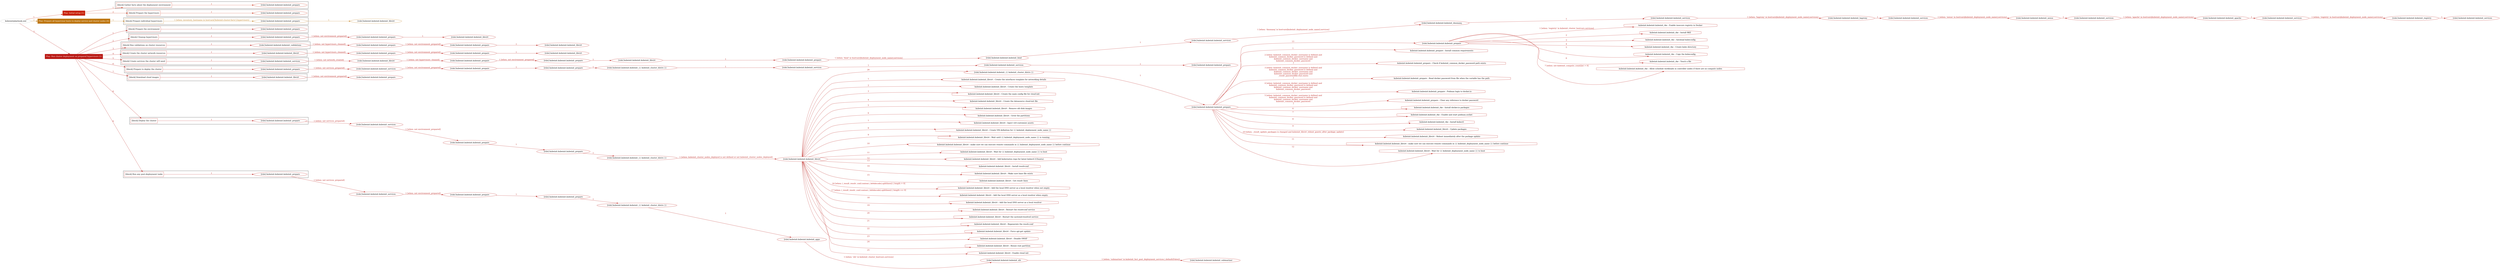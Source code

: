 digraph {
	graph [concentrate=true ordering=in rankdir=LR ratio=fill]
	edge [esep=5 sep=10]
	"kubeinit/playbook.yml" [id=root_node style=dotted]
	play_af797512 [label="Play: Initial setup (1)" color="#c72205" fontcolor="#ffffff" id=play_af797512 shape=box style=filled tooltip=localhost]
	"kubeinit/playbook.yml" -> play_af797512 [label="1 " color="#c72205" fontcolor="#c72205" id=edge_bafb2621 labeltooltip="1 " tooltip="1 "]
	subgraph "kubeinit.kubeinit.kubeinit_prepare" {
		role_1c0c6bb1 [label="[role] kubeinit.kubeinit.kubeinit_prepare" color="#c72205" id=role_1c0c6bb1 tooltip="kubeinit.kubeinit.kubeinit_prepare"]
	}
	subgraph "kubeinit.kubeinit.kubeinit_prepare" {
		role_ebade409 [label="[role] kubeinit.kubeinit.kubeinit_prepare" color="#c72205" id=role_ebade409 tooltip="kubeinit.kubeinit.kubeinit_prepare"]
	}
	subgraph "Play: Initial setup (1)" {
		play_af797512 -> block_a147967d [label=1 color="#c72205" fontcolor="#c72205" id=edge_cee83121 labeltooltip=1 tooltip=1]
		subgraph cluster_block_a147967d {
			block_a147967d [label="[block] Gather facts about the deployment environment" color="#c72205" id=block_a147967d labeltooltip="Gather facts about the deployment environment" shape=box tooltip="Gather facts about the deployment environment"]
			block_a147967d -> role_1c0c6bb1 [label="1 " color="#c72205" fontcolor="#c72205" id=edge_beb4d590 labeltooltip="1 " tooltip="1 "]
		}
		play_af797512 -> block_55d18c17 [label=2 color="#c72205" fontcolor="#c72205" id=edge_f721a1b2 labeltooltip=2 tooltip=2]
		subgraph cluster_block_55d18c17 {
			block_55d18c17 [label="[block] Prepare the hypervisors" color="#c72205" id=block_55d18c17 labeltooltip="Prepare the hypervisors" shape=box tooltip="Prepare the hypervisors"]
			block_55d18c17 -> role_ebade409 [label="1 " color="#c72205" fontcolor="#c72205" id=edge_bb34fc43 labeltooltip="1 " tooltip="1 "]
		}
	}
	play_d1825058 [label="Play: Prepare all hypervisor hosts to deploy service and cluster nodes (0)" color="#be760e" fontcolor="#ffffff" id=play_d1825058 shape=box style=filled tooltip="Play: Prepare all hypervisor hosts to deploy service and cluster nodes (0)"]
	"kubeinit/playbook.yml" -> play_d1825058 [label="2 " color="#be760e" fontcolor="#be760e" id=edge_69c3c3ec labeltooltip="2 " tooltip="2 "]
	subgraph "kubeinit.kubeinit.kubeinit_libvirt" {
		role_60c5d2a6 [label="[role] kubeinit.kubeinit.kubeinit_libvirt" color="#be760e" id=role_60c5d2a6 tooltip="kubeinit.kubeinit.kubeinit_libvirt"]
	}
	subgraph "kubeinit.kubeinit.kubeinit_prepare" {
		role_0f3f062d [label="[role] kubeinit.kubeinit.kubeinit_prepare" color="#be760e" id=role_0f3f062d tooltip="kubeinit.kubeinit.kubeinit_prepare"]
		role_0f3f062d -> role_60c5d2a6 [label="1 " color="#be760e" fontcolor="#be760e" id=edge_b20154a2 labeltooltip="1 " tooltip="1 "]
	}
	subgraph "Play: Prepare all hypervisor hosts to deploy service and cluster nodes (0)" {
		play_d1825058 -> block_aac8c74e [label=1 color="#be760e" fontcolor="#be760e" id=edge_7d6683ed labeltooltip=1 tooltip=1]
		subgraph cluster_block_aac8c74e {
			block_aac8c74e [label="[block] Prepare individual hypervisors" color="#be760e" id=block_aac8c74e labeltooltip="Prepare individual hypervisors" shape=box tooltip="Prepare individual hypervisors"]
			block_aac8c74e -> role_0f3f062d [label="1 [when: inventory_hostname in hostvars['kubeinit-cluster-facts'].hypervisors]" color="#be760e" fontcolor="#be760e" id=edge_29204560 labeltooltip="1 [when: inventory_hostname in hostvars['kubeinit-cluster-facts'].hypervisors]" tooltip="1 [when: inventory_hostname in hostvars['kubeinit-cluster-facts'].hypervisors]"]
		}
	}
	play_155d699b [label="Play: Run cluster deployment on prepared hypervisors (1)" color="#b91813" fontcolor="#ffffff" id=play_155d699b shape=box style=filled tooltip=localhost]
	"kubeinit/playbook.yml" -> play_155d699b [label="3 " color="#b91813" fontcolor="#b91813" id=edge_686506e1 labeltooltip="3 " tooltip="3 "]
	subgraph "kubeinit.kubeinit.kubeinit_prepare" {
		role_53a86fa8 [label="[role] kubeinit.kubeinit.kubeinit_prepare" color="#b91813" id=role_53a86fa8 tooltip="kubeinit.kubeinit.kubeinit_prepare"]
	}
	subgraph "kubeinit.kubeinit.kubeinit_libvirt" {
		role_82279c3b [label="[role] kubeinit.kubeinit.kubeinit_libvirt" color="#b91813" id=role_82279c3b tooltip="kubeinit.kubeinit.kubeinit_libvirt"]
	}
	subgraph "kubeinit.kubeinit.kubeinit_prepare" {
		role_7ce38b1f [label="[role] kubeinit.kubeinit.kubeinit_prepare" color="#b91813" id=role_7ce38b1f tooltip="kubeinit.kubeinit.kubeinit_prepare"]
		role_7ce38b1f -> role_82279c3b [label="1 " color="#b91813" fontcolor="#b91813" id=edge_e1c96a9d labeltooltip="1 " tooltip="1 "]
	}
	subgraph "kubeinit.kubeinit.kubeinit_prepare" {
		role_33fbe055 [label="[role] kubeinit.kubeinit.kubeinit_prepare" color="#b91813" id=role_33fbe055 tooltip="kubeinit.kubeinit.kubeinit_prepare"]
		role_33fbe055 -> role_7ce38b1f [label="1 [when: not environment_prepared]" color="#b91813" fontcolor="#b91813" id=edge_d9330505 labeltooltip="1 [when: not environment_prepared]" tooltip="1 [when: not environment_prepared]"]
	}
	subgraph "kubeinit.kubeinit.kubeinit_libvirt" {
		role_89a8db97 [label="[role] kubeinit.kubeinit.kubeinit_libvirt" color="#b91813" id=role_89a8db97 tooltip="kubeinit.kubeinit.kubeinit_libvirt"]
	}
	subgraph "kubeinit.kubeinit.kubeinit_prepare" {
		role_a2072fe4 [label="[role] kubeinit.kubeinit.kubeinit_prepare" color="#b91813" id=role_a2072fe4 tooltip="kubeinit.kubeinit.kubeinit_prepare"]
		role_a2072fe4 -> role_89a8db97 [label="1 " color="#b91813" fontcolor="#b91813" id=edge_3052b2bb labeltooltip="1 " tooltip="1 "]
	}
	subgraph "kubeinit.kubeinit.kubeinit_prepare" {
		role_cdf35bad [label="[role] kubeinit.kubeinit.kubeinit_prepare" color="#b91813" id=role_cdf35bad tooltip="kubeinit.kubeinit.kubeinit_prepare"]
		role_cdf35bad -> role_a2072fe4 [label="1 [when: not environment_prepared]" color="#b91813" fontcolor="#b91813" id=edge_26306b56 labeltooltip="1 [when: not environment_prepared]" tooltip="1 [when: not environment_prepared]"]
	}
	subgraph "kubeinit.kubeinit.kubeinit_validations" {
		role_ae82be61 [label="[role] kubeinit.kubeinit.kubeinit_validations" color="#b91813" id=role_ae82be61 tooltip="kubeinit.kubeinit.kubeinit_validations"]
		role_ae82be61 -> role_cdf35bad [label="1 [when: not hypervisors_cleaned]" color="#b91813" fontcolor="#b91813" id=edge_f2202eb5 labeltooltip="1 [when: not hypervisors_cleaned]" tooltip="1 [when: not hypervisors_cleaned]"]
	}
	subgraph "kubeinit.kubeinit.kubeinit_libvirt" {
		role_c07eed09 [label="[role] kubeinit.kubeinit.kubeinit_libvirt" color="#b91813" id=role_c07eed09 tooltip="kubeinit.kubeinit.kubeinit_libvirt"]
	}
	subgraph "kubeinit.kubeinit.kubeinit_prepare" {
		role_57c73b40 [label="[role] kubeinit.kubeinit.kubeinit_prepare" color="#b91813" id=role_57c73b40 tooltip="kubeinit.kubeinit.kubeinit_prepare"]
		role_57c73b40 -> role_c07eed09 [label="1 " color="#b91813" fontcolor="#b91813" id=edge_42aefe1d labeltooltip="1 " tooltip="1 "]
	}
	subgraph "kubeinit.kubeinit.kubeinit_prepare" {
		role_0828fc29 [label="[role] kubeinit.kubeinit.kubeinit_prepare" color="#b91813" id=role_0828fc29 tooltip="kubeinit.kubeinit.kubeinit_prepare"]
		role_0828fc29 -> role_57c73b40 [label="1 [when: not environment_prepared]" color="#b91813" fontcolor="#b91813" id=edge_25fc7489 labeltooltip="1 [when: not environment_prepared]" tooltip="1 [when: not environment_prepared]"]
	}
	subgraph "kubeinit.kubeinit.kubeinit_libvirt" {
		role_c0e99524 [label="[role] kubeinit.kubeinit.kubeinit_libvirt" color="#b91813" id=role_c0e99524 tooltip="kubeinit.kubeinit.kubeinit_libvirt"]
		role_c0e99524 -> role_0828fc29 [label="1 [when: not hypervisors_cleaned]" color="#b91813" fontcolor="#b91813" id=edge_dc35ad96 labeltooltip="1 [when: not hypervisors_cleaned]" tooltip="1 [when: not hypervisors_cleaned]"]
	}
	subgraph "kubeinit.kubeinit.kubeinit_services" {
		role_348da7a9 [label="[role] kubeinit.kubeinit.kubeinit_services" color="#b91813" id=role_348da7a9 tooltip="kubeinit.kubeinit.kubeinit_services"]
	}
	subgraph "kubeinit.kubeinit.kubeinit_registry" {
		role_08de7098 [label="[role] kubeinit.kubeinit.kubeinit_registry" color="#b91813" id=role_08de7098 tooltip="kubeinit.kubeinit.kubeinit_registry"]
		role_08de7098 -> role_348da7a9 [label="1 " color="#b91813" fontcolor="#b91813" id=edge_379f5271 labeltooltip="1 " tooltip="1 "]
	}
	subgraph "kubeinit.kubeinit.kubeinit_services" {
		role_a8280d39 [label="[role] kubeinit.kubeinit.kubeinit_services" color="#b91813" id=role_a8280d39 tooltip="kubeinit.kubeinit.kubeinit_services"]
		role_a8280d39 -> role_08de7098 [label="1 [when: 'registry' in hostvars[kubeinit_deployment_node_name].services]" color="#b91813" fontcolor="#b91813" id=edge_a1039c0b labeltooltip="1 [when: 'registry' in hostvars[kubeinit_deployment_node_name].services]" tooltip="1 [when: 'registry' in hostvars[kubeinit_deployment_node_name].services]"]
	}
	subgraph "kubeinit.kubeinit.kubeinit_apache" {
		role_34830272 [label="[role] kubeinit.kubeinit.kubeinit_apache" color="#b91813" id=role_34830272 tooltip="kubeinit.kubeinit.kubeinit_apache"]
		role_34830272 -> role_a8280d39 [label="1 " color="#b91813" fontcolor="#b91813" id=edge_b4afb534 labeltooltip="1 " tooltip="1 "]
	}
	subgraph "kubeinit.kubeinit.kubeinit_services" {
		role_d2a22ca5 [label="[role] kubeinit.kubeinit.kubeinit_services" color="#b91813" id=role_d2a22ca5 tooltip="kubeinit.kubeinit.kubeinit_services"]
		role_d2a22ca5 -> role_34830272 [label="1 [when: 'apache' in hostvars[kubeinit_deployment_node_name].services]" color="#b91813" fontcolor="#b91813" id=edge_dddc9e74 labeltooltip="1 [when: 'apache' in hostvars[kubeinit_deployment_node_name].services]" tooltip="1 [when: 'apache' in hostvars[kubeinit_deployment_node_name].services]"]
	}
	subgraph "kubeinit.kubeinit.kubeinit_nexus" {
		role_86be7be3 [label="[role] kubeinit.kubeinit.kubeinit_nexus" color="#b91813" id=role_86be7be3 tooltip="kubeinit.kubeinit.kubeinit_nexus"]
		role_86be7be3 -> role_d2a22ca5 [label="1 " color="#b91813" fontcolor="#b91813" id=edge_8fc2ef78 labeltooltip="1 " tooltip="1 "]
	}
	subgraph "kubeinit.kubeinit.kubeinit_services" {
		role_edb19c8d [label="[role] kubeinit.kubeinit.kubeinit_services" color="#b91813" id=role_edb19c8d tooltip="kubeinit.kubeinit.kubeinit_services"]
		role_edb19c8d -> role_86be7be3 [label="1 [when: 'nexus' in hostvars[kubeinit_deployment_node_name].services]" color="#b91813" fontcolor="#b91813" id=edge_84a7b81d labeltooltip="1 [when: 'nexus' in hostvars[kubeinit_deployment_node_name].services]" tooltip="1 [when: 'nexus' in hostvars[kubeinit_deployment_node_name].services]"]
	}
	subgraph "kubeinit.kubeinit.kubeinit_haproxy" {
		role_d2559ba8 [label="[role] kubeinit.kubeinit.kubeinit_haproxy" color="#b91813" id=role_d2559ba8 tooltip="kubeinit.kubeinit.kubeinit_haproxy"]
		role_d2559ba8 -> role_edb19c8d [label="1 " color="#b91813" fontcolor="#b91813" id=edge_88935c0e labeltooltip="1 " tooltip="1 "]
	}
	subgraph "kubeinit.kubeinit.kubeinit_services" {
		role_7fe9f347 [label="[role] kubeinit.kubeinit.kubeinit_services" color="#b91813" id=role_7fe9f347 tooltip="kubeinit.kubeinit.kubeinit_services"]
		role_7fe9f347 -> role_d2559ba8 [label="1 [when: 'haproxy' in hostvars[kubeinit_deployment_node_name].services]" color="#b91813" fontcolor="#b91813" id=edge_453ac3e3 labeltooltip="1 [when: 'haproxy' in hostvars[kubeinit_deployment_node_name].services]" tooltip="1 [when: 'haproxy' in hostvars[kubeinit_deployment_node_name].services]"]
	}
	subgraph "kubeinit.kubeinit.kubeinit_dnsmasq" {
		role_c31b7db7 [label="[role] kubeinit.kubeinit.kubeinit_dnsmasq" color="#b91813" id=role_c31b7db7 tooltip="kubeinit.kubeinit.kubeinit_dnsmasq"]
		role_c31b7db7 -> role_7fe9f347 [label="1 " color="#b91813" fontcolor="#b91813" id=edge_28f1a2ea labeltooltip="1 " tooltip="1 "]
	}
	subgraph "kubeinit.kubeinit.kubeinit_services" {
		role_7279cfff [label="[role] kubeinit.kubeinit.kubeinit_services" color="#b91813" id=role_7279cfff tooltip="kubeinit.kubeinit.kubeinit_services"]
		role_7279cfff -> role_c31b7db7 [label="1 [when: 'dnsmasq' in hostvars[kubeinit_deployment_node_name].services]" color="#b91813" fontcolor="#b91813" id=edge_cf69ab6b labeltooltip="1 [when: 'dnsmasq' in hostvars[kubeinit_deployment_node_name].services]" tooltip="1 [when: 'dnsmasq' in hostvars[kubeinit_deployment_node_name].services]"]
	}
	subgraph "kubeinit.kubeinit.kubeinit_bind" {
		role_1225a467 [label="[role] kubeinit.kubeinit.kubeinit_bind" color="#b91813" id=role_1225a467 tooltip="kubeinit.kubeinit.kubeinit_bind"]
		role_1225a467 -> role_7279cfff [label="1 " color="#b91813" fontcolor="#b91813" id=edge_ef11f22c labeltooltip="1 " tooltip="1 "]
	}
	subgraph "kubeinit.kubeinit.kubeinit_prepare" {
		role_90f24160 [label="[role] kubeinit.kubeinit.kubeinit_prepare" color="#b91813" id=role_90f24160 tooltip="kubeinit.kubeinit.kubeinit_prepare"]
		role_90f24160 -> role_1225a467 [label="1 [when: 'bind' in hostvars[kubeinit_deployment_node_name].services]" color="#b91813" fontcolor="#b91813" id=edge_3c1478bb labeltooltip="1 [when: 'bind' in hostvars[kubeinit_deployment_node_name].services]" tooltip="1 [when: 'bind' in hostvars[kubeinit_deployment_node_name].services]"]
	}
	subgraph "kubeinit.kubeinit.kubeinit_libvirt" {
		role_de4edb79 [label="[role] kubeinit.kubeinit.kubeinit_libvirt" color="#b91813" id=role_de4edb79 tooltip="kubeinit.kubeinit.kubeinit_libvirt"]
		role_de4edb79 -> role_90f24160 [label="1 " color="#b91813" fontcolor="#b91813" id=edge_1bc10302 labeltooltip="1 " tooltip="1 "]
	}
	subgraph "kubeinit.kubeinit.kubeinit_prepare" {
		role_901b68cb [label="[role] kubeinit.kubeinit.kubeinit_prepare" color="#b91813" id=role_901b68cb tooltip="kubeinit.kubeinit.kubeinit_prepare"]
		role_901b68cb -> role_de4edb79 [label="1 " color="#b91813" fontcolor="#b91813" id=edge_9d0df6b6 labeltooltip="1 " tooltip="1 "]
	}
	subgraph "kubeinit.kubeinit.kubeinit_prepare" {
		role_316a4e09 [label="[role] kubeinit.kubeinit.kubeinit_prepare" color="#b91813" id=role_316a4e09 tooltip="kubeinit.kubeinit.kubeinit_prepare"]
		role_316a4e09 -> role_901b68cb [label="1 [when: not environment_prepared]" color="#b91813" fontcolor="#b91813" id=edge_5db56b62 labeltooltip="1 [when: not environment_prepared]" tooltip="1 [when: not environment_prepared]"]
	}
	subgraph "kubeinit.kubeinit.kubeinit_libvirt" {
		role_d1ddb8b1 [label="[role] kubeinit.kubeinit.kubeinit_libvirt" color="#b91813" id=role_d1ddb8b1 tooltip="kubeinit.kubeinit.kubeinit_libvirt"]
		role_d1ddb8b1 -> role_316a4e09 [label="1 [when: not hypervisors_cleaned]" color="#b91813" fontcolor="#b91813" id=edge_d2e5ddde labeltooltip="1 [when: not hypervisors_cleaned]" tooltip="1 [when: not hypervisors_cleaned]"]
	}
	subgraph "kubeinit.kubeinit.kubeinit_services" {
		role_6f66a4ec [label="[role] kubeinit.kubeinit.kubeinit_services" color="#b91813" id=role_6f66a4ec tooltip="kubeinit.kubeinit.kubeinit_services"]
		role_6f66a4ec -> role_d1ddb8b1 [label="1 [when: not network_created]" color="#b91813" fontcolor="#b91813" id=edge_56e7becc labeltooltip="1 [when: not network_created]" tooltip="1 [when: not network_created]"]
	}
	subgraph "kubeinit.kubeinit.kubeinit_prepare" {
		role_3aa27b82 [label="[role] kubeinit.kubeinit.kubeinit_prepare" color="#b91813" id=role_3aa27b82 tooltip="kubeinit.kubeinit.kubeinit_prepare"]
	}
	subgraph "kubeinit.kubeinit.kubeinit_services" {
		role_ef26d0b0 [label="[role] kubeinit.kubeinit.kubeinit_services" color="#b91813" id=role_ef26d0b0 tooltip="kubeinit.kubeinit.kubeinit_services"]
		role_ef26d0b0 -> role_3aa27b82 [label="1 " color="#b91813" fontcolor="#b91813" id=edge_471dd6c5 labeltooltip="1 " tooltip="1 "]
	}
	subgraph "kubeinit.kubeinit.kubeinit_services" {
		role_c5075d42 [label="[role] kubeinit.kubeinit.kubeinit_services" color="#b91813" id=role_c5075d42 tooltip="kubeinit.kubeinit.kubeinit_services"]
		role_c5075d42 -> role_ef26d0b0 [label="1 " color="#b91813" fontcolor="#b91813" id=edge_e6227ffc labeltooltip="1 " tooltip="1 "]
	}
	subgraph "kubeinit.kubeinit.kubeinit_{{ kubeinit_cluster_distro }}" {
		role_e5f3706e [label="[role] kubeinit.kubeinit.kubeinit_{{ kubeinit_cluster_distro }}" color="#b91813" id=role_e5f3706e tooltip="kubeinit.kubeinit.kubeinit_{{ kubeinit_cluster_distro }}"]
		role_e5f3706e -> role_c5075d42 [label="1 " color="#b91813" fontcolor="#b91813" id=edge_e193df58 labeltooltip="1 " tooltip="1 "]
	}
	subgraph "kubeinit.kubeinit.kubeinit_prepare" {
		role_e5c92ead [label="[role] kubeinit.kubeinit.kubeinit_prepare" color="#b91813" id=role_e5c92ead tooltip="kubeinit.kubeinit.kubeinit_prepare"]
		role_e5c92ead -> role_e5f3706e [label="1 " color="#b91813" fontcolor="#b91813" id=edge_d227c5b8 labeltooltip="1 " tooltip="1 "]
	}
	subgraph "kubeinit.kubeinit.kubeinit_prepare" {
		role_07728b76 [label="[role] kubeinit.kubeinit.kubeinit_prepare" color="#b91813" id=role_07728b76 tooltip="kubeinit.kubeinit.kubeinit_prepare"]
		role_07728b76 -> role_e5c92ead [label="1 " color="#b91813" fontcolor="#b91813" id=edge_0a37a49a labeltooltip="1 " tooltip="1 "]
	}
	subgraph "kubeinit.kubeinit.kubeinit_services" {
		role_dd5aecbb [label="[role] kubeinit.kubeinit.kubeinit_services" color="#b91813" id=role_dd5aecbb tooltip="kubeinit.kubeinit.kubeinit_services"]
		role_dd5aecbb -> role_07728b76 [label="1 [when: not environment_prepared]" color="#b91813" fontcolor="#b91813" id=edge_7ad2a336 labeltooltip="1 [when: not environment_prepared]" tooltip="1 [when: not environment_prepared]"]
	}
	subgraph "kubeinit.kubeinit.kubeinit_prepare" {
		role_2880e68a [label="[role] kubeinit.kubeinit.kubeinit_prepare" color="#b91813" id=role_2880e68a tooltip="kubeinit.kubeinit.kubeinit_prepare"]
		role_2880e68a -> role_dd5aecbb [label="1 [when: not services_prepared]" color="#b91813" fontcolor="#b91813" id=edge_329caa54 labeltooltip="1 [when: not services_prepared]" tooltip="1 [when: not services_prepared]"]
	}
	subgraph "kubeinit.kubeinit.kubeinit_prepare" {
		role_f3ec11ac [label="[role] kubeinit.kubeinit.kubeinit_prepare" color="#b91813" id=role_f3ec11ac tooltip="kubeinit.kubeinit.kubeinit_prepare"]
	}
	subgraph "kubeinit.kubeinit.kubeinit_libvirt" {
		role_292b5d17 [label="[role] kubeinit.kubeinit.kubeinit_libvirt" color="#b91813" id=role_292b5d17 tooltip="kubeinit.kubeinit.kubeinit_libvirt"]
		role_292b5d17 -> role_f3ec11ac [label="1 [when: not environment_prepared]" color="#b91813" fontcolor="#b91813" id=edge_690ed050 labeltooltip="1 [when: not environment_prepared]" tooltip="1 [when: not environment_prepared]"]
	}
	subgraph "kubeinit.kubeinit.kubeinit_prepare" {
		role_bad47dd4 [label="[role] kubeinit.kubeinit.kubeinit_prepare" color="#b91813" id=role_bad47dd4 tooltip="kubeinit.kubeinit.kubeinit_prepare"]
		task_5a4420ad [label="kubeinit.kubeinit.kubeinit_rke : Enable insecure registry in Docker" color="#b91813" id=task_5a4420ad shape=octagon tooltip="kubeinit.kubeinit.kubeinit_rke : Enable insecure registry in Docker"]
		role_bad47dd4 -> task_5a4420ad [label="1 [when: 'registry' in kubeinit_cluster_hostvars.services]" color="#b91813" fontcolor="#b91813" id=edge_7e5d31cc labeltooltip="1 [when: 'registry' in kubeinit_cluster_hostvars.services]" tooltip="1 [when: 'registry' in kubeinit_cluster_hostvars.services]"]
		task_97cd3c69 [label="kubeinit.kubeinit.kubeinit_rke : Install RKE" color="#b91813" id=task_97cd3c69 shape=octagon tooltip="kubeinit.kubeinit.kubeinit_rke : Install RKE"]
		role_bad47dd4 -> task_97cd3c69 [label="2 " color="#b91813" fontcolor="#b91813" id=edge_b1e69b02 labeltooltip="2 " tooltip="2 "]
		task_320ccf8e [label="kubeinit.kubeinit.kubeinit_rke : Autoload kubeconfig" color="#b91813" id=task_320ccf8e shape=octagon tooltip="kubeinit.kubeinit.kubeinit_rke : Autoload kubeconfig"]
		role_bad47dd4 -> task_320ccf8e [label="3 " color="#b91813" fontcolor="#b91813" id=edge_5fdfbc2f labeltooltip="3 " tooltip="3 "]
		task_8934f70e [label="kubeinit.kubeinit.kubeinit_rke : Create kube directory" color="#b91813" id=task_8934f70e shape=octagon tooltip="kubeinit.kubeinit.kubeinit_rke : Create kube directory"]
		role_bad47dd4 -> task_8934f70e [label="4 " color="#b91813" fontcolor="#b91813" id=edge_e7fe454e labeltooltip="4 " tooltip="4 "]
		task_e9a7d848 [label="kubeinit.kubeinit.kubeinit_rke : Copy the kubeconfig" color="#b91813" id=task_e9a7d848 shape=octagon tooltip="kubeinit.kubeinit.kubeinit_rke : Copy the kubeconfig"]
		role_bad47dd4 -> task_e9a7d848 [label="5 " color="#b91813" fontcolor="#b91813" id=edge_16dc7423 labeltooltip="5 " tooltip="5 "]
		task_ed90c95c [label="kubeinit.kubeinit.kubeinit_rke : Touch a file" color="#b91813" id=task_ed90c95c shape=octagon tooltip="kubeinit.kubeinit.kubeinit_rke : Touch a file"]
		role_bad47dd4 -> task_ed90c95c [label="6 " color="#b91813" fontcolor="#b91813" id=edge_c77a0b98 labeltooltip="6 " tooltip="6 "]
		task_2e9f7b48 [label="kubeinit.kubeinit.kubeinit_rke : Allow schedule workloads in controller nodes if there are no compute nodes" color="#b91813" id=task_2e9f7b48 shape=octagon tooltip="kubeinit.kubeinit.kubeinit_rke : Allow schedule workloads in controller nodes if there are no compute nodes"]
		role_bad47dd4 -> task_2e9f7b48 [label="7 [when: not kubeinit_compute_count|int > 0]" color="#b91813" fontcolor="#b91813" id=edge_33723470 labeltooltip="7 [when: not kubeinit_compute_count|int > 0]" tooltip="7 [when: not kubeinit_compute_count|int > 0]"]
	}
	subgraph "kubeinit.kubeinit.kubeinit_prepare" {
		role_0ff59841 [label="[role] kubeinit.kubeinit.kubeinit_prepare" color="#b91813" id=role_0ff59841 tooltip="kubeinit.kubeinit.kubeinit_prepare"]
		task_304d4063 [label="kubeinit.kubeinit.kubeinit_prepare : Install common requirements" color="#b91813" id=task_304d4063 shape=octagon tooltip="kubeinit.kubeinit.kubeinit_prepare : Install common requirements"]
		role_0ff59841 -> task_304d4063 [label="1 " color="#b91813" fontcolor="#b91813" id=edge_59561a1a labeltooltip="1 " tooltip="1 "]
		task_1bfa3afb [label="kubeinit.kubeinit.kubeinit_prepare : Check if kubeinit_common_docker_password path exists" color="#b91813" id=task_1bfa3afb shape=octagon tooltip="kubeinit.kubeinit.kubeinit_prepare : Check if kubeinit_common_docker_password path exists"]
		role_0ff59841 -> task_1bfa3afb [label="2 [when: kubeinit_common_docker_username is defined and
kubeinit_common_docker_password is defined and
kubeinit_common_docker_username and
kubeinit_common_docker_password
]" color="#b91813" fontcolor="#b91813" id=edge_90cda287 labeltooltip="2 [when: kubeinit_common_docker_username is defined and
kubeinit_common_docker_password is defined and
kubeinit_common_docker_username and
kubeinit_common_docker_password
]" tooltip="2 [when: kubeinit_common_docker_username is defined and
kubeinit_common_docker_password is defined and
kubeinit_common_docker_username and
kubeinit_common_docker_password
]"]
		task_40320a46 [label="kubeinit.kubeinit.kubeinit_prepare : Read docker password from file when the variable has the path" color="#b91813" id=task_40320a46 shape=octagon tooltip="kubeinit.kubeinit.kubeinit_prepare : Read docker password from file when the variable has the path"]
		role_0ff59841 -> task_40320a46 [label="3 [when: kubeinit_common_docker_username is defined and
kubeinit_common_docker_password is defined and
kubeinit_common_docker_username and
kubeinit_common_docker_password and
_result_passwordfile.stat.exists
]" color="#b91813" fontcolor="#b91813" id=edge_49067b57 labeltooltip="3 [when: kubeinit_common_docker_username is defined and
kubeinit_common_docker_password is defined and
kubeinit_common_docker_username and
kubeinit_common_docker_password and
_result_passwordfile.stat.exists
]" tooltip="3 [when: kubeinit_common_docker_username is defined and
kubeinit_common_docker_password is defined and
kubeinit_common_docker_username and
kubeinit_common_docker_password and
_result_passwordfile.stat.exists
]"]
		task_d969413a [label="kubeinit.kubeinit.kubeinit_prepare : Podman login to docker.io" color="#b91813" id=task_d969413a shape=octagon tooltip="kubeinit.kubeinit.kubeinit_prepare : Podman login to docker.io"]
		role_0ff59841 -> task_d969413a [label="4 [when: kubeinit_common_docker_username is defined and
kubeinit_common_docker_password is defined and
kubeinit_common_docker_username and
kubeinit_common_docker_password
]" color="#b91813" fontcolor="#b91813" id=edge_acbfd3c3 labeltooltip="4 [when: kubeinit_common_docker_username is defined and
kubeinit_common_docker_password is defined and
kubeinit_common_docker_username and
kubeinit_common_docker_password
]" tooltip="4 [when: kubeinit_common_docker_username is defined and
kubeinit_common_docker_password is defined and
kubeinit_common_docker_username and
kubeinit_common_docker_password
]"]
		task_2b8f4fad [label="kubeinit.kubeinit.kubeinit_prepare : Clear any reference to docker password" color="#b91813" id=task_2b8f4fad shape=octagon tooltip="kubeinit.kubeinit.kubeinit_prepare : Clear any reference to docker password"]
		role_0ff59841 -> task_2b8f4fad [label="5 [when: kubeinit_common_docker_username is defined and
kubeinit_common_docker_password is defined and
kubeinit_common_docker_username and
kubeinit_common_docker_password
]" color="#b91813" fontcolor="#b91813" id=edge_a28181af labeltooltip="5 [when: kubeinit_common_docker_username is defined and
kubeinit_common_docker_password is defined and
kubeinit_common_docker_username and
kubeinit_common_docker_password
]" tooltip="5 [when: kubeinit_common_docker_username is defined and
kubeinit_common_docker_password is defined and
kubeinit_common_docker_username and
kubeinit_common_docker_password
]"]
		task_8b75538d [label="kubeinit.kubeinit.kubeinit_rke : Install docker.io packages" color="#b91813" id=task_8b75538d shape=octagon tooltip="kubeinit.kubeinit.kubeinit_rke : Install docker.io packages"]
		role_0ff59841 -> task_8b75538d [label="6 " color="#b91813" fontcolor="#b91813" id=edge_5b9207fa labeltooltip="6 " tooltip="6 "]
		task_75000544 [label="kubeinit.kubeinit.kubeinit_rke : Enable and start podman.socket" color="#b91813" id=task_75000544 shape=octagon tooltip="kubeinit.kubeinit.kubeinit_rke : Enable and start podman.socket"]
		role_0ff59841 -> task_75000544 [label="7 " color="#b91813" fontcolor="#b91813" id=edge_ff62a909 labeltooltip="7 " tooltip="7 "]
		task_eeb1f7a6 [label="kubeinit.kubeinit.kubeinit_rke : Install kubectl" color="#b91813" id=task_eeb1f7a6 shape=octagon tooltip="kubeinit.kubeinit.kubeinit_rke : Install kubectl"]
		role_0ff59841 -> task_eeb1f7a6 [label="8 " color="#b91813" fontcolor="#b91813" id=edge_fcc9c5d4 labeltooltip="8 " tooltip="8 "]
		task_a0a6d38f [label="kubeinit.kubeinit.kubeinit_libvirt : Update packages" color="#b91813" id=task_a0a6d38f shape=octagon tooltip="kubeinit.kubeinit.kubeinit_libvirt : Update packages"]
		role_0ff59841 -> task_a0a6d38f [label="9 " color="#b91813" fontcolor="#b91813" id=edge_0caf85dc labeltooltip="9 " tooltip="9 "]
		task_4eaa37df [label="kubeinit.kubeinit.kubeinit_libvirt : Reboot immediately after the package update" color="#b91813" id=task_4eaa37df shape=octagon tooltip="kubeinit.kubeinit.kubeinit_libvirt : Reboot immediately after the package update"]
		role_0ff59841 -> task_4eaa37df [label="10 [when: _result_update_packages is changed and kubeinit_libvirt_reboot_guests_after_package_update]" color="#b91813" fontcolor="#b91813" id=edge_8bf6e4e1 labeltooltip="10 [when: _result_update_packages is changed and kubeinit_libvirt_reboot_guests_after_package_update]" tooltip="10 [when: _result_update_packages is changed and kubeinit_libvirt_reboot_guests_after_package_update]"]
		task_c0d62384 [label="kubeinit.kubeinit.kubeinit_libvirt : make sure we can execute remote commands in {{ kubeinit_deployment_node_name }} before continue" color="#b91813" id=task_c0d62384 shape=octagon tooltip="kubeinit.kubeinit.kubeinit_libvirt : make sure we can execute remote commands in {{ kubeinit_deployment_node_name }} before continue"]
		role_0ff59841 -> task_c0d62384 [label="11 " color="#b91813" fontcolor="#b91813" id=edge_ec7a1be2 labeltooltip="11 " tooltip="11 "]
		task_a83baa96 [label="kubeinit.kubeinit.kubeinit_libvirt : Wait for {{ kubeinit_deployment_node_name }} to boot" color="#b91813" id=task_a83baa96 shape=octagon tooltip="kubeinit.kubeinit.kubeinit_libvirt : Wait for {{ kubeinit_deployment_node_name }} to boot"]
		role_0ff59841 -> task_a83baa96 [label="12 " color="#b91813" fontcolor="#b91813" id=edge_356068f4 labeltooltip="12 " tooltip="12 "]
		role_0ff59841 -> role_bad47dd4 [label="13 " color="#b91813" fontcolor="#b91813" id=edge_fe5ab1d0 labeltooltip="13 " tooltip="13 "]
	}
	subgraph "kubeinit.kubeinit.kubeinit_{{ kubeinit_cluster_distro }}" {
		role_f7786ad3 [label="[role] kubeinit.kubeinit.kubeinit_{{ kubeinit_cluster_distro }}" color="#b91813" id=role_f7786ad3 tooltip="kubeinit.kubeinit.kubeinit_{{ kubeinit_cluster_distro }}"]
		role_f7786ad3 -> role_0ff59841 [label="1 " color="#b91813" fontcolor="#b91813" id=edge_25d789fa labeltooltip="1 " tooltip="1 "]
	}
	subgraph "kubeinit.kubeinit.kubeinit_libvirt" {
		role_43a17184 [label="[role] kubeinit.kubeinit.kubeinit_libvirt" color="#b91813" id=role_43a17184 tooltip="kubeinit.kubeinit.kubeinit_libvirt"]
		task_709dd1c3 [label="kubeinit.kubeinit.kubeinit_libvirt : Create the interfaces template for networking details" color="#b91813" id=task_709dd1c3 shape=octagon tooltip="kubeinit.kubeinit.kubeinit_libvirt : Create the interfaces template for networking details"]
		role_43a17184 -> task_709dd1c3 [label="1 " color="#b91813" fontcolor="#b91813" id=edge_ca13ed6a labeltooltip="1 " tooltip="1 "]
		task_a1395055 [label="kubeinit.kubeinit.kubeinit_libvirt : Create the hosts template" color="#b91813" id=task_a1395055 shape=octagon tooltip="kubeinit.kubeinit.kubeinit_libvirt : Create the hosts template"]
		role_43a17184 -> task_a1395055 [label="2 " color="#b91813" fontcolor="#b91813" id=edge_351b0099 labeltooltip="2 " tooltip="2 "]
		task_02dcb499 [label="kubeinit.kubeinit.kubeinit_libvirt : Create the main config file for cloud-init" color="#b91813" id=task_02dcb499 shape=octagon tooltip="kubeinit.kubeinit.kubeinit_libvirt : Create the main config file for cloud-init"]
		role_43a17184 -> task_02dcb499 [label="3 " color="#b91813" fontcolor="#b91813" id=edge_044e12be labeltooltip="3 " tooltip="3 "]
		task_b219b78a [label="kubeinit.kubeinit.kubeinit_libvirt : Create the datasource cloud-init file" color="#b91813" id=task_b219b78a shape=octagon tooltip="kubeinit.kubeinit.kubeinit_libvirt : Create the datasource cloud-init file"]
		role_43a17184 -> task_b219b78a [label="4 " color="#b91813" fontcolor="#b91813" id=edge_29b61375 labeltooltip="4 " tooltip="4 "]
		task_021ddad2 [label="kubeinit.kubeinit.kubeinit_libvirt : Remove old disk images" color="#b91813" id=task_021ddad2 shape=octagon tooltip="kubeinit.kubeinit.kubeinit_libvirt : Remove old disk images"]
		role_43a17184 -> task_021ddad2 [label="5 " color="#b91813" fontcolor="#b91813" id=edge_98eec4b9 labeltooltip="5 " tooltip="5 "]
		task_eef3c393 [label="kubeinit.kubeinit.kubeinit_libvirt : Grow the partitions" color="#b91813" id=task_eef3c393 shape=octagon tooltip="kubeinit.kubeinit.kubeinit_libvirt : Grow the partitions"]
		role_43a17184 -> task_eef3c393 [label="6 " color="#b91813" fontcolor="#b91813" id=edge_e73a44e9 labeltooltip="6 " tooltip="6 "]
		task_7ebac860 [label="kubeinit.kubeinit.kubeinit_libvirt : Inject virt-customize assets" color="#b91813" id=task_7ebac860 shape=octagon tooltip="kubeinit.kubeinit.kubeinit_libvirt : Inject virt-customize assets"]
		role_43a17184 -> task_7ebac860 [label="7 " color="#b91813" fontcolor="#b91813" id=edge_e145f53d labeltooltip="7 " tooltip="7 "]
		task_bb74ac92 [label="kubeinit.kubeinit.kubeinit_libvirt : Create VM definition for {{ kubeinit_deployment_node_name }}" color="#b91813" id=task_bb74ac92 shape=octagon tooltip="kubeinit.kubeinit.kubeinit_libvirt : Create VM definition for {{ kubeinit_deployment_node_name }}"]
		role_43a17184 -> task_bb74ac92 [label="8 " color="#b91813" fontcolor="#b91813" id=edge_4098cce2 labeltooltip="8 " tooltip="8 "]
		task_47e6ee04 [label="kubeinit.kubeinit.kubeinit_libvirt : Wait until {{ kubeinit_deployment_node_name }} is running" color="#b91813" id=task_47e6ee04 shape=octagon tooltip="kubeinit.kubeinit.kubeinit_libvirt : Wait until {{ kubeinit_deployment_node_name }} is running"]
		role_43a17184 -> task_47e6ee04 [label="9 " color="#b91813" fontcolor="#b91813" id=edge_60ee0f1d labeltooltip="9 " tooltip="9 "]
		task_c28efdb9 [label="kubeinit.kubeinit.kubeinit_libvirt : make sure we can execute remote commands in {{ kubeinit_deployment_node_name }} before continue" color="#b91813" id=task_c28efdb9 shape=octagon tooltip="kubeinit.kubeinit.kubeinit_libvirt : make sure we can execute remote commands in {{ kubeinit_deployment_node_name }} before continue"]
		role_43a17184 -> task_c28efdb9 [label="10 " color="#b91813" fontcolor="#b91813" id=edge_51ee68d3 labeltooltip="10 " tooltip="10 "]
		task_d9cafef6 [label="kubeinit.kubeinit.kubeinit_libvirt : Wait for {{ kubeinit_deployment_node_name }} to boot" color="#b91813" id=task_d9cafef6 shape=octagon tooltip="kubeinit.kubeinit.kubeinit_libvirt : Wait for {{ kubeinit_deployment_node_name }} to boot"]
		role_43a17184 -> task_d9cafef6 [label="11 " color="#b91813" fontcolor="#b91813" id=edge_6a6d1668 labeltooltip="11 " tooltip="11 "]
		task_fbdc0174 [label="kubeinit.kubeinit.kubeinit_libvirt : Add kubernetes repo for latest kubectl (Ubuntu)" color="#b91813" id=task_fbdc0174 shape=octagon tooltip="kubeinit.kubeinit.kubeinit_libvirt : Add kubernetes repo for latest kubectl (Ubuntu)"]
		role_43a17184 -> task_fbdc0174 [label="12 " color="#b91813" fontcolor="#b91813" id=edge_c19716ef labeltooltip="12 " tooltip="12 "]
		task_8898b8af [label="kubeinit.kubeinit.kubeinit_libvirt : Install resolvconf" color="#b91813" id=task_8898b8af shape=octagon tooltip="kubeinit.kubeinit.kubeinit_libvirt : Install resolvconf"]
		role_43a17184 -> task_8898b8af [label="13 " color="#b91813" fontcolor="#b91813" id=edge_feeee7ae labeltooltip="13 " tooltip="13 "]
		task_8c3bed13 [label="kubeinit.kubeinit.kubeinit_libvirt : Make sure base file exists" color="#b91813" id=task_8c3bed13 shape=octagon tooltip="kubeinit.kubeinit.kubeinit_libvirt : Make sure base file exists"]
		role_43a17184 -> task_8c3bed13 [label="14 " color="#b91813" fontcolor="#b91813" id=edge_a6baf82f labeltooltip="14 " tooltip="14 "]
		task_0f56bd29 [label="kubeinit.kubeinit.kubeinit_libvirt : Get resolv lines" color="#b91813" id=task_0f56bd29 shape=octagon tooltip="kubeinit.kubeinit.kubeinit_libvirt : Get resolv lines"]
		role_43a17184 -> task_0f56bd29 [label="15 " color="#b91813" fontcolor="#b91813" id=edge_4fcf651e labeltooltip="15 " tooltip="15 "]
		task_82ae885e [label="kubeinit.kubeinit.kubeinit_libvirt : Add the local DNS server as a local resolver when not empty" color="#b91813" id=task_82ae885e shape=octagon tooltip="kubeinit.kubeinit.kubeinit_libvirt : Add the local DNS server as a local resolver when not empty"]
		role_43a17184 -> task_82ae885e [label="16 [when: (_result_resolv_conf.content | b64decode).splitlines() | length > 0]" color="#b91813" fontcolor="#b91813" id=edge_1f6dfb8e labeltooltip="16 [when: (_result_resolv_conf.content | b64decode).splitlines() | length > 0]" tooltip="16 [when: (_result_resolv_conf.content | b64decode).splitlines() | length > 0]"]
		task_8161f765 [label="kubeinit.kubeinit.kubeinit_libvirt : Add the local DNS server as a local resolver when empty" color="#b91813" id=task_8161f765 shape=octagon tooltip="kubeinit.kubeinit.kubeinit_libvirt : Add the local DNS server as a local resolver when empty"]
		role_43a17184 -> task_8161f765 [label="17 [when: (_result_resolv_conf.content | b64decode).splitlines() | length == 0]" color="#b91813" fontcolor="#b91813" id=edge_902b9aeb labeltooltip="17 [when: (_result_resolv_conf.content | b64decode).splitlines() | length == 0]" tooltip="17 [when: (_result_resolv_conf.content | b64decode).splitlines() | length == 0]"]
		task_c1d00342 [label="kubeinit.kubeinit.kubeinit_libvirt : Add the local DNS server as a local resolver" color="#b91813" id=task_c1d00342 shape=octagon tooltip="kubeinit.kubeinit.kubeinit_libvirt : Add the local DNS server as a local resolver"]
		role_43a17184 -> task_c1d00342 [label="18 " color="#b91813" fontcolor="#b91813" id=edge_cf3a0898 labeltooltip="18 " tooltip="18 "]
		task_558eaff3 [label="kubeinit.kubeinit.kubeinit_libvirt : Restart the resolvconf service" color="#b91813" id=task_558eaff3 shape=octagon tooltip="kubeinit.kubeinit.kubeinit_libvirt : Restart the resolvconf service"]
		role_43a17184 -> task_558eaff3 [label="19 " color="#b91813" fontcolor="#b91813" id=edge_c9996d30 labeltooltip="19 " tooltip="19 "]
		task_600a2be8 [label="kubeinit.kubeinit.kubeinit_libvirt : Restart the systemd-resolved service" color="#b91813" id=task_600a2be8 shape=octagon tooltip="kubeinit.kubeinit.kubeinit_libvirt : Restart the systemd-resolved service"]
		role_43a17184 -> task_600a2be8 [label="20 " color="#b91813" fontcolor="#b91813" id=edge_bf7a8303 labeltooltip="20 " tooltip="20 "]
		task_90e4afdc [label="kubeinit.kubeinit.kubeinit_libvirt : Regenerate the resolv.conf" color="#b91813" id=task_90e4afdc shape=octagon tooltip="kubeinit.kubeinit.kubeinit_libvirt : Regenerate the resolv.conf"]
		role_43a17184 -> task_90e4afdc [label="21 " color="#b91813" fontcolor="#b91813" id=edge_5f52a023 labeltooltip="21 " tooltip="21 "]
		task_e5b97747 [label="kubeinit.kubeinit.kubeinit_libvirt : Force apt-get update" color="#b91813" id=task_e5b97747 shape=octagon tooltip="kubeinit.kubeinit.kubeinit_libvirt : Force apt-get update"]
		role_43a17184 -> task_e5b97747 [label="22 " color="#b91813" fontcolor="#b91813" id=edge_c4e2faea labeltooltip="22 " tooltip="22 "]
		task_37aa89e0 [label="kubeinit.kubeinit.kubeinit_libvirt : Disable SWAP" color="#b91813" id=task_37aa89e0 shape=octagon tooltip="kubeinit.kubeinit.kubeinit_libvirt : Disable SWAP"]
		role_43a17184 -> task_37aa89e0 [label="23 " color="#b91813" fontcolor="#b91813" id=edge_9ff94229 labeltooltip="23 " tooltip="23 "]
		task_b2864875 [label="kubeinit.kubeinit.kubeinit_libvirt : Resize root partition" color="#b91813" id=task_b2864875 shape=octagon tooltip="kubeinit.kubeinit.kubeinit_libvirt : Resize root partition"]
		role_43a17184 -> task_b2864875 [label="24 " color="#b91813" fontcolor="#b91813" id=edge_0609e9a3 labeltooltip="24 " tooltip="24 "]
		task_b0423ac8 [label="kubeinit.kubeinit.kubeinit_libvirt : Enable cloud init" color="#b91813" id=task_b0423ac8 shape=octagon tooltip="kubeinit.kubeinit.kubeinit_libvirt : Enable cloud init"]
		role_43a17184 -> task_b0423ac8 [label="25 " color="#b91813" fontcolor="#b91813" id=edge_2a5b725b labeltooltip="25 " tooltip="25 "]
		role_43a17184 -> role_f7786ad3 [label="26 " color="#b91813" fontcolor="#b91813" id=edge_2978accd labeltooltip="26 " tooltip="26 "]
	}
	subgraph "kubeinit.kubeinit.kubeinit_{{ kubeinit_cluster_distro }}" {
		role_0309ac12 [label="[role] kubeinit.kubeinit.kubeinit_{{ kubeinit_cluster_distro }}" color="#b91813" id=role_0309ac12 tooltip="kubeinit.kubeinit.kubeinit_{{ kubeinit_cluster_distro }}"]
		role_0309ac12 -> role_43a17184 [label="1 [when: kubeinit_cluster_nodes_deployed is not defined or not kubeinit_cluster_nodes_deployed]" color="#b91813" fontcolor="#b91813" id=edge_b4987c4e labeltooltip="1 [when: kubeinit_cluster_nodes_deployed is not defined or not kubeinit_cluster_nodes_deployed]" tooltip="1 [when: kubeinit_cluster_nodes_deployed is not defined or not kubeinit_cluster_nodes_deployed]"]
	}
	subgraph "kubeinit.kubeinit.kubeinit_prepare" {
		role_05209382 [label="[role] kubeinit.kubeinit.kubeinit_prepare" color="#b91813" id=role_05209382 tooltip="kubeinit.kubeinit.kubeinit_prepare"]
		role_05209382 -> role_0309ac12 [label="1 " color="#b91813" fontcolor="#b91813" id=edge_e8da50b4 labeltooltip="1 " tooltip="1 "]
	}
	subgraph "kubeinit.kubeinit.kubeinit_prepare" {
		role_34b362e2 [label="[role] kubeinit.kubeinit.kubeinit_prepare" color="#b91813" id=role_34b362e2 tooltip="kubeinit.kubeinit.kubeinit_prepare"]
		role_34b362e2 -> role_05209382 [label="1 " color="#b91813" fontcolor="#b91813" id=edge_26af96ae labeltooltip="1 " tooltip="1 "]
	}
	subgraph "kubeinit.kubeinit.kubeinit_services" {
		role_a5ef304b [label="[role] kubeinit.kubeinit.kubeinit_services" color="#b91813" id=role_a5ef304b tooltip="kubeinit.kubeinit.kubeinit_services"]
		role_a5ef304b -> role_34b362e2 [label="1 [when: not environment_prepared]" color="#b91813" fontcolor="#b91813" id=edge_a6b9184c labeltooltip="1 [when: not environment_prepared]" tooltip="1 [when: not environment_prepared]"]
	}
	subgraph "kubeinit.kubeinit.kubeinit_prepare" {
		role_151e98c5 [label="[role] kubeinit.kubeinit.kubeinit_prepare" color="#b91813" id=role_151e98c5 tooltip="kubeinit.kubeinit.kubeinit_prepare"]
		role_151e98c5 -> role_a5ef304b [label="1 [when: not services_prepared]" color="#b91813" fontcolor="#b91813" id=edge_239c3d1f labeltooltip="1 [when: not services_prepared]" tooltip="1 [when: not services_prepared]"]
	}
	subgraph "kubeinit.kubeinit.kubeinit_submariner" {
		role_20c5d31c [label="[role] kubeinit.kubeinit.kubeinit_submariner" color="#b91813" id=role_20c5d31c tooltip="kubeinit.kubeinit.kubeinit_submariner"]
	}
	subgraph "kubeinit.kubeinit.kubeinit_nfs" {
		role_5f9b5513 [label="[role] kubeinit.kubeinit.kubeinit_nfs" color="#b91813" id=role_5f9b5513 tooltip="kubeinit.kubeinit.kubeinit_nfs"]
		role_5f9b5513 -> role_20c5d31c [label="1 [when: 'submariner' in kubeinit_fact_post_deployment_services | default(False)]" color="#b91813" fontcolor="#b91813" id=edge_065a6b02 labeltooltip="1 [when: 'submariner' in kubeinit_fact_post_deployment_services | default(False)]" tooltip="1 [when: 'submariner' in kubeinit_fact_post_deployment_services | default(False)]"]
	}
	subgraph "kubeinit.kubeinit.kubeinit_apps" {
		role_93b05e6a [label="[role] kubeinit.kubeinit.kubeinit_apps" color="#b91813" id=role_93b05e6a tooltip="kubeinit.kubeinit.kubeinit_apps"]
		role_93b05e6a -> role_5f9b5513 [label="1 [when: 'nfs' in kubeinit_cluster_hostvars.services]" color="#b91813" fontcolor="#b91813" id=edge_29d1a4a9 labeltooltip="1 [when: 'nfs' in kubeinit_cluster_hostvars.services]" tooltip="1 [when: 'nfs' in kubeinit_cluster_hostvars.services]"]
	}
	subgraph "kubeinit.kubeinit.kubeinit_{{ kubeinit_cluster_distro }}" {
		role_f9bf4ba6 [label="[role] kubeinit.kubeinit.kubeinit_{{ kubeinit_cluster_distro }}" color="#b91813" id=role_f9bf4ba6 tooltip="kubeinit.kubeinit.kubeinit_{{ kubeinit_cluster_distro }}"]
		role_f9bf4ba6 -> role_93b05e6a [label="1 " color="#b91813" fontcolor="#b91813" id=edge_a9a65bf7 labeltooltip="1 " tooltip="1 "]
	}
	subgraph "kubeinit.kubeinit.kubeinit_prepare" {
		role_02037ce7 [label="[role] kubeinit.kubeinit.kubeinit_prepare" color="#b91813" id=role_02037ce7 tooltip="kubeinit.kubeinit.kubeinit_prepare"]
		role_02037ce7 -> role_f9bf4ba6 [label="1 " color="#b91813" fontcolor="#b91813" id=edge_a3eeac36 labeltooltip="1 " tooltip="1 "]
	}
	subgraph "kubeinit.kubeinit.kubeinit_prepare" {
		role_72651bcb [label="[role] kubeinit.kubeinit.kubeinit_prepare" color="#b91813" id=role_72651bcb tooltip="kubeinit.kubeinit.kubeinit_prepare"]
		role_72651bcb -> role_02037ce7 [label="1 " color="#b91813" fontcolor="#b91813" id=edge_055cd4f0 labeltooltip="1 " tooltip="1 "]
	}
	subgraph "kubeinit.kubeinit.kubeinit_services" {
		role_206fd18f [label="[role] kubeinit.kubeinit.kubeinit_services" color="#b91813" id=role_206fd18f tooltip="kubeinit.kubeinit.kubeinit_services"]
		role_206fd18f -> role_72651bcb [label="1 [when: not environment_prepared]" color="#b91813" fontcolor="#b91813" id=edge_a50081e9 labeltooltip="1 [when: not environment_prepared]" tooltip="1 [when: not environment_prepared]"]
	}
	subgraph "kubeinit.kubeinit.kubeinit_prepare" {
		role_2ce35589 [label="[role] kubeinit.kubeinit.kubeinit_prepare" color="#b91813" id=role_2ce35589 tooltip="kubeinit.kubeinit.kubeinit_prepare"]
		role_2ce35589 -> role_206fd18f [label="1 [when: not services_prepared]" color="#b91813" fontcolor="#b91813" id=edge_40704c4f labeltooltip="1 [when: not services_prepared]" tooltip="1 [when: not services_prepared]"]
	}
	subgraph "Play: Run cluster deployment on prepared hypervisors (1)" {
		play_155d699b -> block_44223197 [label=1 color="#b91813" fontcolor="#b91813" id=edge_ca0a3bb5 labeltooltip=1 tooltip=1]
		subgraph cluster_block_44223197 {
			block_44223197 [label="[block] Prepare the environment" color="#b91813" id=block_44223197 labeltooltip="Prepare the environment" shape=box tooltip="Prepare the environment"]
			block_44223197 -> role_53a86fa8 [label="1 " color="#b91813" fontcolor="#b91813" id=edge_c92037dc labeltooltip="1 " tooltip="1 "]
		}
		play_155d699b -> block_0c74ac82 [label=2 color="#b91813" fontcolor="#b91813" id=edge_c704ccd1 labeltooltip=2 tooltip=2]
		subgraph cluster_block_0c74ac82 {
			block_0c74ac82 [label="[block] Cleanup hypervisors" color="#b91813" id=block_0c74ac82 labeltooltip="Cleanup hypervisors" shape=box tooltip="Cleanup hypervisors"]
			block_0c74ac82 -> role_33fbe055 [label="1 " color="#b91813" fontcolor="#b91813" id=edge_17da7c7f labeltooltip="1 " tooltip="1 "]
		}
		play_155d699b -> block_939fd388 [label=3 color="#b91813" fontcolor="#b91813" id=edge_fd48d2ff labeltooltip=3 tooltip=3]
		subgraph cluster_block_939fd388 {
			block_939fd388 [label="[block] Run validations on cluster resources" color="#b91813" id=block_939fd388 labeltooltip="Run validations on cluster resources" shape=box tooltip="Run validations on cluster resources"]
			block_939fd388 -> role_ae82be61 [label="1 " color="#b91813" fontcolor="#b91813" id=edge_1b173c13 labeltooltip="1 " tooltip="1 "]
		}
		play_155d699b -> block_9e32d5d8 [label=4 color="#b91813" fontcolor="#b91813" id=edge_48909bd8 labeltooltip=4 tooltip=4]
		subgraph cluster_block_9e32d5d8 {
			block_9e32d5d8 [label="[block] Create the cluster network resources" color="#b91813" id=block_9e32d5d8 labeltooltip="Create the cluster network resources" shape=box tooltip="Create the cluster network resources"]
			block_9e32d5d8 -> role_c0e99524 [label="1 " color="#b91813" fontcolor="#b91813" id=edge_7fd44db7 labeltooltip="1 " tooltip="1 "]
		}
		play_155d699b -> block_9ddea1ee [label=5 color="#b91813" fontcolor="#b91813" id=edge_e10c2a6b labeltooltip=5 tooltip=5]
		subgraph cluster_block_9ddea1ee {
			block_9ddea1ee [label="[block] Create services the cluster will need" color="#b91813" id=block_9ddea1ee labeltooltip="Create services the cluster will need" shape=box tooltip="Create services the cluster will need"]
			block_9ddea1ee -> role_6f66a4ec [label="1 " color="#b91813" fontcolor="#b91813" id=edge_61a9607f labeltooltip="1 " tooltip="1 "]
		}
		play_155d699b -> block_0053e10b [label=6 color="#b91813" fontcolor="#b91813" id=edge_2dee056e labeltooltip=6 tooltip=6]
		subgraph cluster_block_0053e10b {
			block_0053e10b [label="[block] Prepare to deploy the cluster" color="#b91813" id=block_0053e10b labeltooltip="Prepare to deploy the cluster" shape=box tooltip="Prepare to deploy the cluster"]
			block_0053e10b -> role_2880e68a [label="1 " color="#b91813" fontcolor="#b91813" id=edge_f887ccc5 labeltooltip="1 " tooltip="1 "]
		}
		play_155d699b -> block_df706994 [label=7 color="#b91813" fontcolor="#b91813" id=edge_6204f70a labeltooltip=7 tooltip=7]
		subgraph cluster_block_df706994 {
			block_df706994 [label="[block] Download cloud images" color="#b91813" id=block_df706994 labeltooltip="Download cloud images" shape=box tooltip="Download cloud images"]
			block_df706994 -> role_292b5d17 [label="1 " color="#b91813" fontcolor="#b91813" id=edge_45c07725 labeltooltip="1 " tooltip="1 "]
		}
		play_155d699b -> block_3025784a [label=8 color="#b91813" fontcolor="#b91813" id=edge_186eaf35 labeltooltip=8 tooltip=8]
		subgraph cluster_block_3025784a {
			block_3025784a [label="[block] Deploy the cluster" color="#b91813" id=block_3025784a labeltooltip="Deploy the cluster" shape=box tooltip="Deploy the cluster"]
			block_3025784a -> role_151e98c5 [label="1 " color="#b91813" fontcolor="#b91813" id=edge_6804d75c labeltooltip="1 " tooltip="1 "]
		}
		play_155d699b -> block_7d946cf5 [label=9 color="#b91813" fontcolor="#b91813" id=edge_bcbec7b4 labeltooltip=9 tooltip=9]
		subgraph cluster_block_7d946cf5 {
			block_7d946cf5 [label="[block] Run any post-deployment tasks" color="#b91813" id=block_7d946cf5 labeltooltip="Run any post-deployment tasks" shape=box tooltip="Run any post-deployment tasks"]
			block_7d946cf5 -> role_2ce35589 [label="1 " color="#b91813" fontcolor="#b91813" id=edge_2a685a50 labeltooltip="1 " tooltip="1 "]
		}
	}
}
